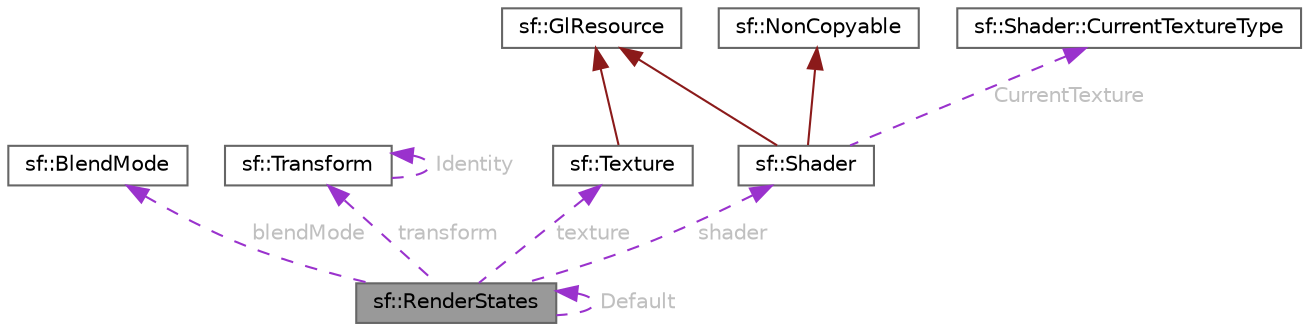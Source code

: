 digraph "sf::RenderStates"
{
 // LATEX_PDF_SIZE
  bgcolor="transparent";
  edge [fontname=Helvetica,fontsize=10,labelfontname=Helvetica,labelfontsize=10];
  node [fontname=Helvetica,fontsize=10,shape=box,height=0.2,width=0.4];
  Node1 [id="Node000001",label="sf::RenderStates",height=0.2,width=0.4,color="gray40", fillcolor="grey60", style="filled", fontcolor="black",tooltip="Define the states used for drawing to a RenderTarget."];
  Node1 -> Node1 [id="edge1_Node000001_Node000001",dir="back",color="darkorchid3",style="dashed",tooltip=" ",label=" Default",fontcolor="grey" ];
  Node2 -> Node1 [id="edge2_Node000001_Node000002",dir="back",color="darkorchid3",style="dashed",tooltip=" ",label=" blendMode",fontcolor="grey" ];
  Node2 [id="Node000002",label="sf::BlendMode",height=0.2,width=0.4,color="gray40", fillcolor="white", style="filled",URL="$structsf_1_1_blend_mode.html",tooltip="Blending modes for drawing."];
  Node3 -> Node1 [id="edge3_Node000001_Node000003",dir="back",color="darkorchid3",style="dashed",tooltip=" ",label=" transform",fontcolor="grey" ];
  Node3 [id="Node000003",label="sf::Transform",height=0.2,width=0.4,color="gray40", fillcolor="white", style="filled",URL="$classsf_1_1_transform.html",tooltip="Define a 3x3 transform matrix."];
  Node3 -> Node3 [id="edge4_Node000003_Node000003",dir="back",color="darkorchid3",style="dashed",tooltip=" ",label=" Identity",fontcolor="grey" ];
  Node4 -> Node1 [id="edge5_Node000001_Node000004",dir="back",color="darkorchid3",style="dashed",tooltip=" ",label=" texture",fontcolor="grey" ];
  Node4 [id="Node000004",label="sf::Texture",height=0.2,width=0.4,color="gray40", fillcolor="white", style="filled",URL="$classsf_1_1_texture.html",tooltip="Image living on the graphics card that can be used for drawing."];
  Node5 -> Node4 [id="edge6_Node000004_Node000005",dir="back",color="firebrick4",style="solid",tooltip=" "];
  Node5 [id="Node000005",label="sf::GlResource",height=0.2,width=0.4,color="gray40", fillcolor="white", style="filled",URL="$classsf_1_1_gl_resource.html",tooltip="Base class for classes that require an OpenGL context."];
  Node6 -> Node1 [id="edge7_Node000001_Node000006",dir="back",color="darkorchid3",style="dashed",tooltip=" ",label=" shader",fontcolor="grey" ];
  Node6 [id="Node000006",label="sf::Shader",height=0.2,width=0.4,color="gray40", fillcolor="white", style="filled",URL="$classsf_1_1_shader.html",tooltip="Shader class (vertex, geometry and fragment)"];
  Node5 -> Node6 [id="edge8_Node000006_Node000005",dir="back",color="firebrick4",style="solid",tooltip=" "];
  Node7 -> Node6 [id="edge9_Node000006_Node000007",dir="back",color="firebrick4",style="solid",tooltip=" "];
  Node7 [id="Node000007",label="sf::NonCopyable",height=0.2,width=0.4,color="gray40", fillcolor="white", style="filled",URL="$classsf_1_1_non_copyable.html",tooltip="Utility class that makes any derived class non-copyable."];
  Node8 -> Node6 [id="edge10_Node000006_Node000008",dir="back",color="darkorchid3",style="dashed",tooltip=" ",label=" CurrentTexture",fontcolor="grey" ];
  Node8 [id="Node000008",label="sf::Shader::CurrentTextureType",height=0.2,width=0.4,color="gray40", fillcolor="white", style="filled",URL="$structsf_1_1_shader_1_1_current_texture_type.html",tooltip="Special type that can be passed to setUniform(), and that represents the texture of the object being ..."];
}
